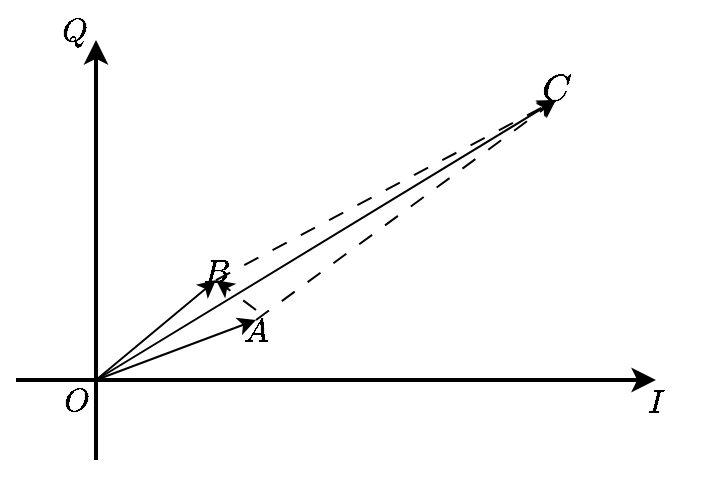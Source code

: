 <mxfile version="28.0.7">
  <diagram name="第 1 页" id="dQ3PVyr9hP2LvnTy9o56">
    <mxGraphModel dx="1426" dy="809" grid="1" gridSize="10" guides="1" tooltips="1" connect="1" arrows="1" fold="1" page="1" pageScale="1" pageWidth="850" pageHeight="1100" math="1" shadow="0">
      <root>
        <mxCell id="0" />
        <mxCell id="1" parent="0" />
        <mxCell id="3VNo9ssCTIXEBzHkCczm-1" value="" style="endArrow=classic;html=1;rounded=0;strokeWidth=2;" parent="1" edge="1">
          <mxGeometry width="50" height="50" relative="1" as="geometry">
            <mxPoint x="480" y="230" as="sourcePoint" />
            <mxPoint x="800" y="230" as="targetPoint" />
          </mxGeometry>
        </mxCell>
        <mxCell id="3VNo9ssCTIXEBzHkCczm-2" value="" style="endArrow=classic;html=1;rounded=0;strokeWidth=2;" parent="1" edge="1">
          <mxGeometry width="50" height="50" relative="1" as="geometry">
            <mxPoint x="520" y="270" as="sourcePoint" />
            <mxPoint x="520" y="60" as="targetPoint" />
          </mxGeometry>
        </mxCell>
        <mxCell id="3VNo9ssCTIXEBzHkCczm-3" value="" style="endArrow=classic;html=1;rounded=0;entryX=0.5;entryY=0.667;entryDx=0;entryDy=0;entryPerimeter=0;" parent="1" target="3VNo9ssCTIXEBzHkCczm-9" edge="1">
          <mxGeometry width="50" height="50" relative="1" as="geometry">
            <mxPoint x="520" y="230" as="sourcePoint" />
            <mxPoint x="620" y="60" as="targetPoint" />
          </mxGeometry>
        </mxCell>
        <mxCell id="3VNo9ssCTIXEBzHkCczm-4" value="" style="endArrow=classic;html=1;rounded=0;" parent="1" edge="1">
          <mxGeometry width="50" height="50" relative="1" as="geometry">
            <mxPoint x="520" y="230" as="sourcePoint" />
            <mxPoint x="600" y="200" as="targetPoint" />
          </mxGeometry>
        </mxCell>
        <mxCell id="3VNo9ssCTIXEBzHkCczm-5" value="" style="endArrow=classic;html=1;rounded=0;dashed=1;dashPattern=8 8;entryX=0.5;entryY=0.667;entryDx=0;entryDy=0;entryPerimeter=0;" parent="1" target="3VNo9ssCTIXEBzHkCczm-9" edge="1">
          <mxGeometry width="50" height="50" relative="1" as="geometry">
            <mxPoint x="600" y="200" as="sourcePoint" />
            <mxPoint x="680" y="70" as="targetPoint" />
          </mxGeometry>
        </mxCell>
        <mxCell id="3VNo9ssCTIXEBzHkCczm-7" value="&lt;font face=&quot;Times New Roman&quot; style=&quot;font-size: 16px;&quot;&gt;\[O\]&lt;/font&gt;" style="text;html=1;align=center;verticalAlign=middle;whiteSpace=wrap;rounded=0;" parent="1" vertex="1">
          <mxGeometry x="480" y="225" width="60" height="30" as="geometry" />
        </mxCell>
        <mxCell id="3VNo9ssCTIXEBzHkCczm-8" value="&lt;font face=&quot;Times New Roman&quot; style=&quot;font-size: 16px;&quot;&gt;\[A\]&lt;/font&gt;" style="text;html=1;align=center;verticalAlign=middle;whiteSpace=wrap;rounded=0;" parent="1" vertex="1">
          <mxGeometry x="570" y="190" width="60" height="30" as="geometry" />
        </mxCell>
        <mxCell id="3VNo9ssCTIXEBzHkCczm-9" value="&lt;font style=&quot;font-size: 16px;&quot;&gt;\[C\]&lt;/font&gt;" style="text;html=1;align=center;verticalAlign=middle;whiteSpace=wrap;rounded=0;" parent="1" vertex="1">
          <mxGeometry x="720" y="70" width="60" height="30" as="geometry" />
        </mxCell>
        <mxCell id="3VNo9ssCTIXEBzHkCczm-10" value="&lt;font face=&quot;Times New Roman&quot; style=&quot;font-size: 16px;&quot;&gt;\[I\]&lt;/font&gt;" style="text;html=1;align=center;verticalAlign=middle;whiteSpace=wrap;rounded=0;" parent="1" vertex="1">
          <mxGeometry x="770" y="225" width="60" height="30" as="geometry" />
        </mxCell>
        <mxCell id="3VNo9ssCTIXEBzHkCczm-11" value="&lt;font face=&quot;Times New Roman&quot; style=&quot;font-size: 16px;&quot;&gt;\[Q\]&lt;/font&gt;" style="text;html=1;align=center;verticalAlign=middle;whiteSpace=wrap;rounded=0;" parent="1" vertex="1">
          <mxGeometry x="480" y="40" width="60" height="30" as="geometry" />
        </mxCell>
        <mxCell id="ErhWI1c0VmUu2In4zWGr-2" value="" style="endArrow=classic;html=1;rounded=0;entryX=0.5;entryY=0.667;entryDx=0;entryDy=0;entryPerimeter=0;" parent="1" edge="1" target="ErhWI1c0VmUu2In4zWGr-3">
          <mxGeometry width="50" height="50" relative="1" as="geometry">
            <mxPoint x="520" y="230" as="sourcePoint" />
            <mxPoint x="630" y="160" as="targetPoint" />
          </mxGeometry>
        </mxCell>
        <mxCell id="ErhWI1c0VmUu2In4zWGr-3" value="&lt;font face=&quot;Times New Roman&quot; style=&quot;font-size: 16px;&quot;&gt;\[B\]&lt;/font&gt;" style="text;html=1;align=center;verticalAlign=middle;whiteSpace=wrap;rounded=0;" parent="1" vertex="1">
          <mxGeometry x="550" y="160" width="60" height="30" as="geometry" />
        </mxCell>
        <mxCell id="ErhWI1c0VmUu2In4zWGr-4" value="" style="endArrow=classic;html=1;rounded=0;dashed=1;dashPattern=8 8;entryX=0.5;entryY=0.667;entryDx=0;entryDy=0;entryPerimeter=0;exitX=0.5;exitY=0.667;exitDx=0;exitDy=0;exitPerimeter=0;" parent="1" target="3VNo9ssCTIXEBzHkCczm-9" edge="1" source="ErhWI1c0VmUu2In4zWGr-3">
          <mxGeometry width="50" height="50" relative="1" as="geometry">
            <mxPoint x="660" y="200" as="sourcePoint" />
            <mxPoint x="684" y="100" as="targetPoint" />
          </mxGeometry>
        </mxCell>
        <mxCell id="ErhWI1c0VmUu2In4zWGr-6" value="" style="endArrow=classic;html=1;rounded=0;dashed=1;dashPattern=8 8;exitX=0.5;exitY=0.167;exitDx=0;exitDy=0;exitPerimeter=0;entryX=0.5;entryY=0.667;entryDx=0;entryDy=0;entryPerimeter=0;" parent="1" source="3VNo9ssCTIXEBzHkCczm-8" edge="1" target="ErhWI1c0VmUu2In4zWGr-3">
          <mxGeometry width="50" height="50" relative="1" as="geometry">
            <mxPoint x="640" y="300" as="sourcePoint" />
            <mxPoint x="630" y="160" as="targetPoint" />
          </mxGeometry>
        </mxCell>
      </root>
    </mxGraphModel>
  </diagram>
</mxfile>
